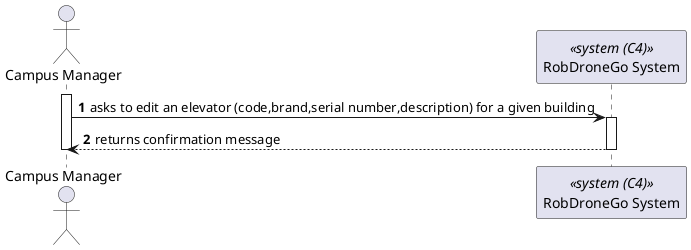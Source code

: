 @startuml process-view
autonumber

actor CM as "Campus Manager"
participant SYS as "RobDroneGo System" <<system (C4)>>

activate CM

CM -> SYS : asks to edit an elevator (code,brand,serial number,description) for a given building
activate SYS
CM <-- SYS : returns confirmation message
deactivate SYS

deactivate CM

@enduml
